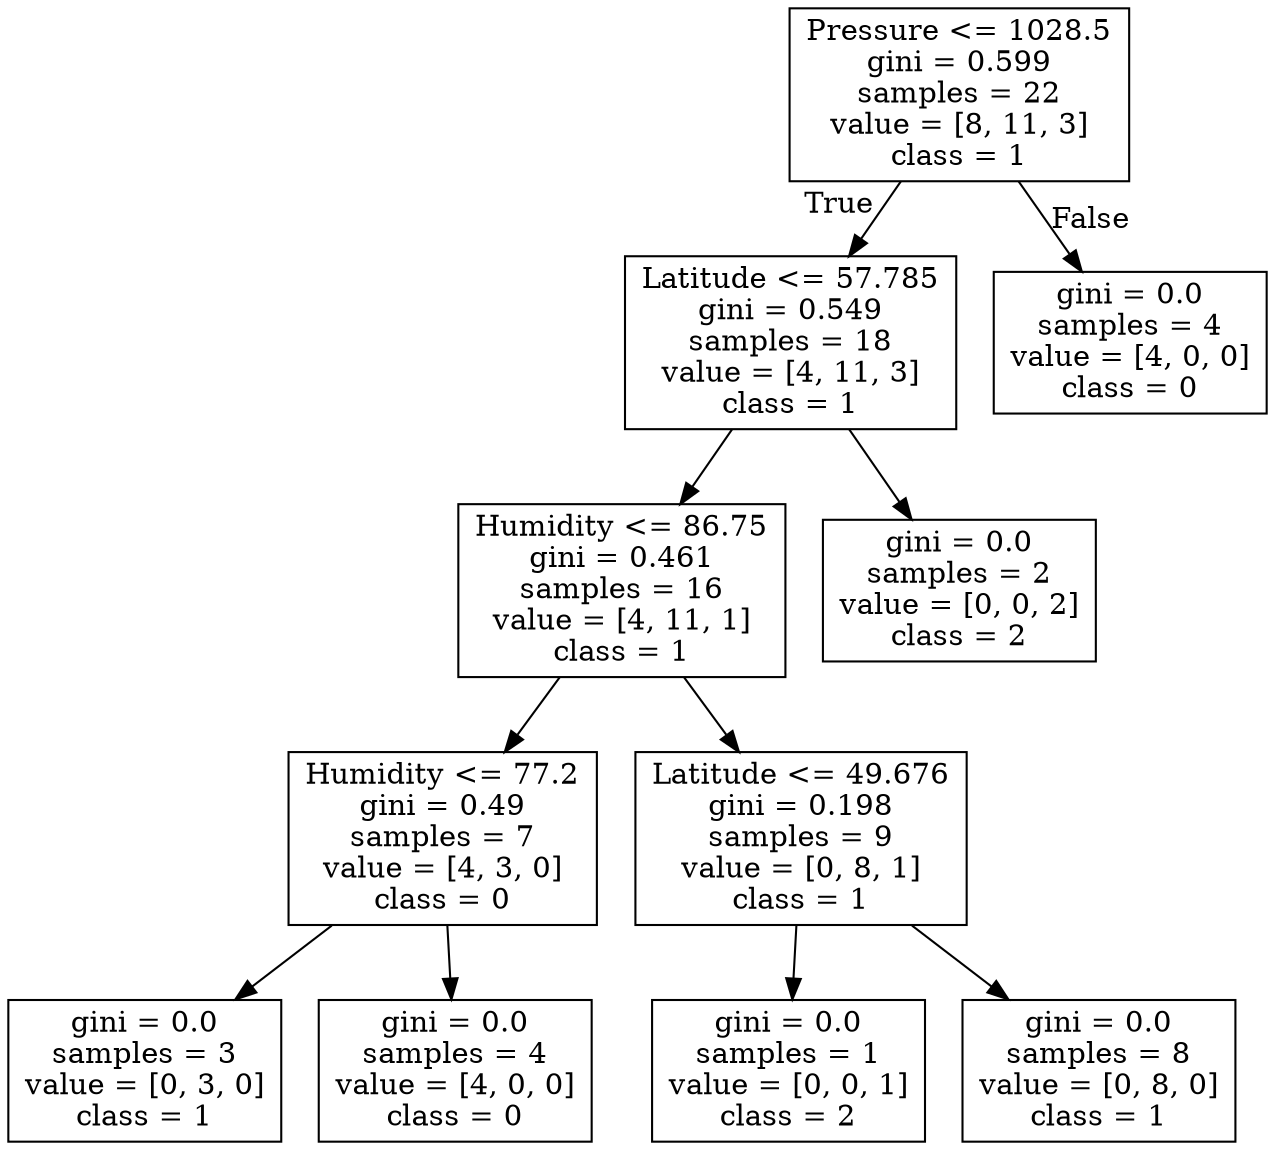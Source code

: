 digraph Tree {
node [shape=box] ;
0 [label="Pressure <= 1028.5\ngini = 0.599\nsamples = 22\nvalue = [8, 11, 3]\nclass = 1"] ;
1 [label="Latitude <= 57.785\ngini = 0.549\nsamples = 18\nvalue = [4, 11, 3]\nclass = 1"] ;
0 -> 1 [labeldistance=2.5, labelangle=45, headlabel="True"] ;
2 [label="Humidity <= 86.75\ngini = 0.461\nsamples = 16\nvalue = [4, 11, 1]\nclass = 1"] ;
1 -> 2 ;
3 [label="Humidity <= 77.2\ngini = 0.49\nsamples = 7\nvalue = [4, 3, 0]\nclass = 0"] ;
2 -> 3 ;
4 [label="gini = 0.0\nsamples = 3\nvalue = [0, 3, 0]\nclass = 1"] ;
3 -> 4 ;
5 [label="gini = 0.0\nsamples = 4\nvalue = [4, 0, 0]\nclass = 0"] ;
3 -> 5 ;
6 [label="Latitude <= 49.676\ngini = 0.198\nsamples = 9\nvalue = [0, 8, 1]\nclass = 1"] ;
2 -> 6 ;
7 [label="gini = 0.0\nsamples = 1\nvalue = [0, 0, 1]\nclass = 2"] ;
6 -> 7 ;
8 [label="gini = 0.0\nsamples = 8\nvalue = [0, 8, 0]\nclass = 1"] ;
6 -> 8 ;
9 [label="gini = 0.0\nsamples = 2\nvalue = [0, 0, 2]\nclass = 2"] ;
1 -> 9 ;
10 [label="gini = 0.0\nsamples = 4\nvalue = [4, 0, 0]\nclass = 0"] ;
0 -> 10 [labeldistance=2.5, labelangle=-45, headlabel="False"] ;
}